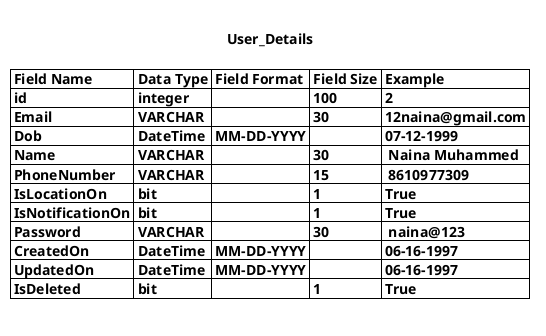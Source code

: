 @startuml





	
title 

User_Details

| Field Name | Data Type | Field Format | Field Size | Example |
| id | integer |  | 100 | 2 |
| Email | VARCHAR | | 30 | 12naina@gmail.com |
| Dob | DateTime | MM-DD-YYYY | | 07-12-1999 |
| Name | VARCHAR | | 30 |  Naina Muhammed|
| PhoneNumber | VARCHAR | | 15 |  8610977309 |
| IsLocationOn | bit | | 1 | True |
| IsNotificationOn | bit | | 1 | True |
| Password | VARCHAR | | 30 |  naina@123 |
| CreatedOn | DateTime | MM-DD-YYYY | | 06-16-1997 |
| UpdatedOn | DateTime | MM-DD-YYYY | | 06-16-1997 |
| IsDeleted | bit | | 1 | True |

end title




@enduml